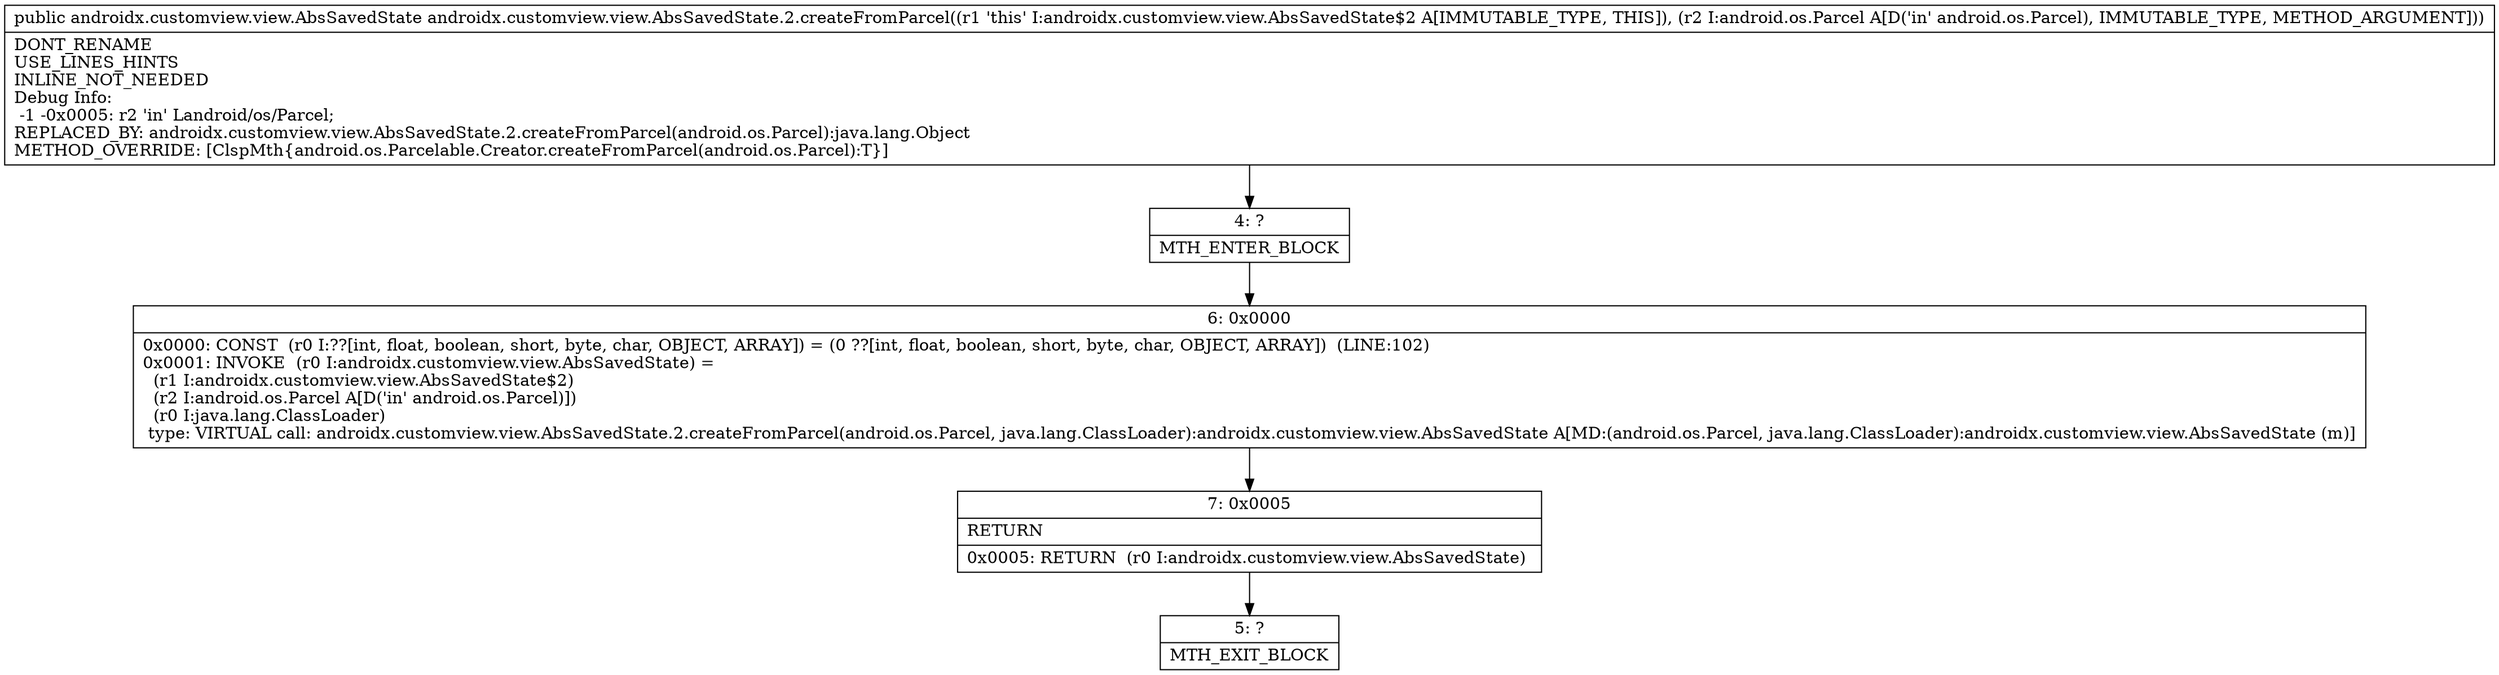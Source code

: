 digraph "CFG forandroidx.customview.view.AbsSavedState.2.createFromParcel(Landroid\/os\/Parcel;)Landroidx\/customview\/view\/AbsSavedState;" {
Node_4 [shape=record,label="{4\:\ ?|MTH_ENTER_BLOCK\l}"];
Node_6 [shape=record,label="{6\:\ 0x0000|0x0000: CONST  (r0 I:??[int, float, boolean, short, byte, char, OBJECT, ARRAY]) = (0 ??[int, float, boolean, short, byte, char, OBJECT, ARRAY])  (LINE:102)\l0x0001: INVOKE  (r0 I:androidx.customview.view.AbsSavedState) = \l  (r1 I:androidx.customview.view.AbsSavedState$2)\l  (r2 I:android.os.Parcel A[D('in' android.os.Parcel)])\l  (r0 I:java.lang.ClassLoader)\l type: VIRTUAL call: androidx.customview.view.AbsSavedState.2.createFromParcel(android.os.Parcel, java.lang.ClassLoader):androidx.customview.view.AbsSavedState A[MD:(android.os.Parcel, java.lang.ClassLoader):androidx.customview.view.AbsSavedState (m)]\l}"];
Node_7 [shape=record,label="{7\:\ 0x0005|RETURN\l|0x0005: RETURN  (r0 I:androidx.customview.view.AbsSavedState) \l}"];
Node_5 [shape=record,label="{5\:\ ?|MTH_EXIT_BLOCK\l}"];
MethodNode[shape=record,label="{public androidx.customview.view.AbsSavedState androidx.customview.view.AbsSavedState.2.createFromParcel((r1 'this' I:androidx.customview.view.AbsSavedState$2 A[IMMUTABLE_TYPE, THIS]), (r2 I:android.os.Parcel A[D('in' android.os.Parcel), IMMUTABLE_TYPE, METHOD_ARGUMENT]))  | DONT_RENAME\lUSE_LINES_HINTS\lINLINE_NOT_NEEDED\lDebug Info:\l  \-1 \-0x0005: r2 'in' Landroid\/os\/Parcel;\lREPLACED_BY: androidx.customview.view.AbsSavedState.2.createFromParcel(android.os.Parcel):java.lang.Object\lMETHOD_OVERRIDE: [ClspMth\{android.os.Parcelable.Creator.createFromParcel(android.os.Parcel):T\}]\l}"];
MethodNode -> Node_4;Node_4 -> Node_6;
Node_6 -> Node_7;
Node_7 -> Node_5;
}

